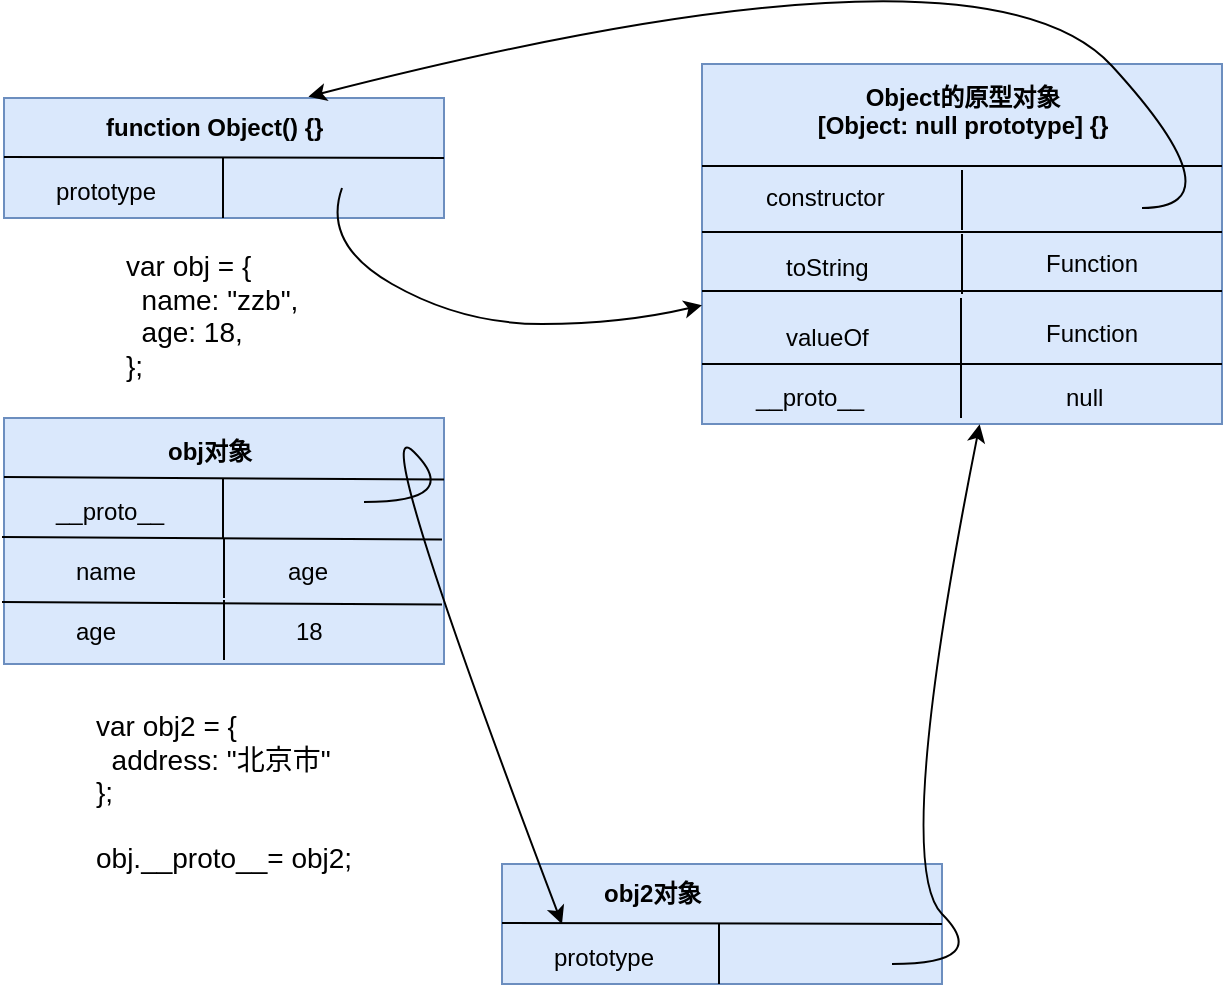 <mxfile version="12.2.4" pages="1"><diagram id="QtwDzZ83zhVugZh8iwQF" name="Page-1"><mxGraphModel dx="753" dy="516" grid="1" gridSize="10" guides="1" tooltips="1" connect="1" arrows="1" fold="1" page="1" pageScale="1" pageWidth="827" pageHeight="1169" math="0" shadow="0"><root><mxCell id="0"/><mxCell id="1" parent="0"/><mxCell id="2" value="" style="rounded=0;whiteSpace=wrap;html=1;fillColor=#dae8fc;strokeColor=#6c8ebf;" parent="1" vertex="1"><mxGeometry x="41" y="87" width="220" height="60" as="geometry"/></mxCell><mxCell id="3" value="" style="endArrow=none;html=1;entryX=1;entryY=0.5;entryDx=0;entryDy=0;" parent="1" target="2" edge="1"><mxGeometry width="50" height="50" relative="1" as="geometry"><mxPoint x="41" y="116.5" as="sourcePoint"/><mxPoint x="161" y="116.5" as="targetPoint"/></mxGeometry></mxCell><mxCell id="4" value="&lt;b&gt;function Object() {}&lt;/b&gt;" style="text;html=1;resizable=0;points=[];autosize=1;align=left;verticalAlign=top;spacingTop=-4;" parent="1" vertex="1"><mxGeometry x="90" y="92" width="120" height="20" as="geometry"/></mxCell><mxCell id="5" value="prototype" style="text;html=1;resizable=0;points=[];autosize=1;align=left;verticalAlign=top;spacingTop=-4;" parent="1" vertex="1"><mxGeometry x="65" y="124" width="70" height="20" as="geometry"/></mxCell><mxCell id="6" value="" style="endArrow=none;html=1;" parent="1" edge="1"><mxGeometry width="50" height="50" relative="1" as="geometry"><mxPoint x="150.5" y="147" as="sourcePoint"/><mxPoint x="150.5" y="117" as="targetPoint"/></mxGeometry></mxCell><mxCell id="7" value="" style="rounded=0;whiteSpace=wrap;html=1;fillColor=#dae8fc;strokeColor=#6c8ebf;" parent="1" vertex="1"><mxGeometry x="41" y="247" width="220" height="123" as="geometry"/></mxCell><mxCell id="8" value="" style="endArrow=none;html=1;entryX=1;entryY=0.25;entryDx=0;entryDy=0;" parent="1" target="7" edge="1"><mxGeometry width="50" height="50" relative="1" as="geometry"><mxPoint x="41" y="276.5" as="sourcePoint"/><mxPoint x="161" y="276.5" as="targetPoint"/></mxGeometry></mxCell><mxCell id="9" value="&lt;b&gt;obj对象&lt;/b&gt;" style="text;html=1;resizable=0;points=[];autosize=1;align=left;verticalAlign=top;spacingTop=-4;" parent="1" vertex="1"><mxGeometry x="121" y="254" width="60" height="20" as="geometry"/></mxCell><mxCell id="10" value="__proto__" style="text;html=1;resizable=0;points=[];autosize=1;align=left;verticalAlign=top;spacingTop=-4;" parent="1" vertex="1"><mxGeometry x="65" y="284" width="70" height="20" as="geometry"/></mxCell><mxCell id="11" value="" style="endArrow=none;html=1;" parent="1" edge="1"><mxGeometry width="50" height="50" relative="1" as="geometry"><mxPoint x="150.5" y="307" as="sourcePoint"/><mxPoint x="150.5" y="277" as="targetPoint"/></mxGeometry></mxCell><mxCell id="12" value="&lt;div style=&quot;font-size: 14px ; line-height: 118% ; white-space: pre&quot;&gt;&lt;div&gt;&lt;span style=&quot;background-color: rgb(255 , 255 , 255)&quot;&gt;var obj = {&lt;/span&gt;&lt;/div&gt;&lt;div&gt;&lt;span style=&quot;background-color: rgb(255 , 255 , 255)&quot;&gt;&amp;nbsp; name: &quot;zzb&quot;,&lt;/span&gt;&lt;/div&gt;&lt;div&gt;&lt;span style=&quot;background-color: rgb(255 , 255 , 255)&quot;&gt;&amp;nbsp; age: 18,&lt;/span&gt;&lt;/div&gt;&lt;div&gt;&lt;span style=&quot;background-color: rgb(255 , 255 , 255)&quot;&gt;};&lt;/span&gt;&lt;/div&gt;&lt;/div&gt;" style="text;html=1;resizable=0;points=[];autosize=1;align=left;verticalAlign=top;spacingTop=-4;" parent="1" vertex="1"><mxGeometry x="100" y="160" width="100" height="70" as="geometry"/></mxCell><mxCell id="13" value="" style="rounded=0;whiteSpace=wrap;html=1;fillColor=#dae8fc;strokeColor=#6c8ebf;" parent="1" vertex="1"><mxGeometry x="390" y="70" width="260" height="180" as="geometry"/></mxCell><mxCell id="14" value="" style="endArrow=none;html=1;" parent="1" edge="1"><mxGeometry width="50" height="50" relative="1" as="geometry"><mxPoint x="390" y="121" as="sourcePoint"/><mxPoint x="650" y="121" as="targetPoint"/></mxGeometry></mxCell><mxCell id="15" value="" style="endArrow=none;html=1;" parent="1" edge="1"><mxGeometry width="50" height="50" relative="1" as="geometry"><mxPoint x="390" y="154" as="sourcePoint"/><mxPoint x="650" y="154" as="targetPoint"/></mxGeometry></mxCell><mxCell id="16" value="&lt;b&gt;Object的原型对象&lt;br&gt;[Object: null prototype] {}&lt;br&gt;&lt;/b&gt;" style="text;html=1;resizable=0;points=[];autosize=1;align=center;verticalAlign=top;spacingTop=-4;" parent="1" vertex="1"><mxGeometry x="440" y="77" width="160" height="30" as="geometry"/></mxCell><mxCell id="17" value="constructor" style="text;html=1;resizable=0;points=[];autosize=1;align=left;verticalAlign=top;spacingTop=-4;" parent="1" vertex="1"><mxGeometry x="420" y="127" width="70" height="20" as="geometry"/></mxCell><mxCell id="18" value="" style="endArrow=none;html=1;" parent="1" edge="1"><mxGeometry width="50" height="50" relative="1" as="geometry"><mxPoint x="520" y="153" as="sourcePoint"/><mxPoint x="520" y="123" as="targetPoint"/></mxGeometry></mxCell><mxCell id="19" value="" style="endArrow=none;html=1;" parent="1" edge="1"><mxGeometry width="50" height="50" relative="1" as="geometry"><mxPoint x="520" y="185" as="sourcePoint"/><mxPoint x="520" y="155" as="targetPoint"/></mxGeometry></mxCell><mxCell id="20" value="toString" style="text;html=1;resizable=0;points=[];autosize=1;align=left;verticalAlign=top;spacingTop=-4;" parent="1" vertex="1"><mxGeometry x="430" y="162" width="60" height="20" as="geometry"/></mxCell><mxCell id="21" value="Function" style="text;html=1;resizable=0;points=[];autosize=1;align=left;verticalAlign=top;spacingTop=-4;" parent="1" vertex="1"><mxGeometry x="560" y="160" width="60" height="20" as="geometry"/></mxCell><mxCell id="22" value="" style="curved=1;endArrow=classic;html=1;entryX=0.692;entryY=-0.011;entryDx=0;entryDy=0;entryPerimeter=0;" parent="1" target="2" edge="1"><mxGeometry width="50" height="50" relative="1" as="geometry"><mxPoint x="610" y="142" as="sourcePoint"/><mxPoint x="380" y="20" as="targetPoint"/><Array as="points"><mxPoint x="660" y="142"/><mxPoint x="530"/></Array></mxGeometry></mxCell><mxCell id="84" value="" style="endArrow=none;html=1;" parent="1" edge="1"><mxGeometry width="50" height="50" relative="1" as="geometry"><mxPoint x="151" y="337" as="sourcePoint"/><mxPoint x="151" y="307" as="targetPoint"/></mxGeometry></mxCell><mxCell id="85" value="" style="endArrow=none;html=1;" parent="1" edge="1"><mxGeometry width="50" height="50" relative="1" as="geometry"><mxPoint x="151" y="368" as="sourcePoint"/><mxPoint x="151" y="338" as="targetPoint"/></mxGeometry></mxCell><mxCell id="86" value="" style="endArrow=none;html=1;entryX=1;entryY=0.25;entryDx=0;entryDy=0;" parent="1" edge="1"><mxGeometry width="50" height="50" relative="1" as="geometry"><mxPoint x="40" y="306.5" as="sourcePoint"/><mxPoint x="260" y="307.75" as="targetPoint"/></mxGeometry></mxCell><mxCell id="87" value="" style="endArrow=none;html=1;entryX=1;entryY=0.25;entryDx=0;entryDy=0;" parent="1" edge="1"><mxGeometry width="50" height="50" relative="1" as="geometry"><mxPoint x="40" y="339" as="sourcePoint"/><mxPoint x="260" y="340.25" as="targetPoint"/></mxGeometry></mxCell><mxCell id="88" value="name&lt;br&gt;" style="text;html=1;resizable=0;points=[];autosize=1;align=left;verticalAlign=top;spacingTop=-4;" parent="1" vertex="1"><mxGeometry x="75" y="314" width="50" height="20" as="geometry"/></mxCell><mxCell id="89" value="age" style="text;html=1;resizable=0;points=[];autosize=1;align=left;verticalAlign=top;spacingTop=-4;" parent="1" vertex="1"><mxGeometry x="75" y="344" width="40" height="20" as="geometry"/></mxCell><mxCell id="90" value="18" style="text;html=1;resizable=0;points=[];autosize=1;align=left;verticalAlign=top;spacingTop=-4;" parent="1" vertex="1"><mxGeometry x="185" y="344" width="30" height="20" as="geometry"/></mxCell><mxCell id="91" value="age" style="text;html=1;resizable=0;points=[];autosize=1;align=left;verticalAlign=top;spacingTop=-4;" parent="1" vertex="1"><mxGeometry x="181" y="314" width="40" height="20" as="geometry"/></mxCell><mxCell id="92" value="" style="endArrow=none;html=1;" parent="1" edge="1"><mxGeometry width="50" height="50" relative="1" as="geometry"><mxPoint x="519.5" y="217" as="sourcePoint"/><mxPoint x="519.5" y="187" as="targetPoint"/></mxGeometry></mxCell><mxCell id="93" value="" style="endArrow=none;html=1;" parent="1" edge="1"><mxGeometry width="50" height="50" relative="1" as="geometry"><mxPoint x="519.5" y="247" as="sourcePoint"/><mxPoint x="519.5" y="217" as="targetPoint"/></mxGeometry></mxCell><mxCell id="95" value="" style="endArrow=none;html=1;" parent="1" edge="1"><mxGeometry width="50" height="50" relative="1" as="geometry"><mxPoint x="390" y="183.5" as="sourcePoint"/><mxPoint x="650" y="183.5" as="targetPoint"/></mxGeometry></mxCell><mxCell id="96" value="" style="endArrow=none;html=1;" parent="1" edge="1"><mxGeometry width="50" height="50" relative="1" as="geometry"><mxPoint x="390" y="220" as="sourcePoint"/><mxPoint x="650" y="220" as="targetPoint"/></mxGeometry></mxCell><mxCell id="97" value="valueOf" style="text;html=1;resizable=0;points=[];autosize=1;align=left;verticalAlign=top;spacingTop=-4;" parent="1" vertex="1"><mxGeometry x="430" y="197" width="60" height="20" as="geometry"/></mxCell><mxCell id="98" value="__proto__" style="text;html=1;resizable=0;points=[];autosize=1;align=left;verticalAlign=top;spacingTop=-4;" parent="1" vertex="1"><mxGeometry x="415" y="227" width="70" height="20" as="geometry"/></mxCell><mxCell id="99" value="null" style="text;html=1;resizable=0;points=[];autosize=1;align=left;verticalAlign=top;spacingTop=-4;" parent="1" vertex="1"><mxGeometry x="570" y="227" width="30" height="20" as="geometry"/></mxCell><mxCell id="100" value="Function" style="text;html=1;resizable=0;points=[];autosize=1;align=left;verticalAlign=top;spacingTop=-4;" parent="1" vertex="1"><mxGeometry x="560" y="195" width="60" height="20" as="geometry"/></mxCell><mxCell id="101" value="" style="curved=1;endArrow=classic;html=1;" parent="1" target="13" edge="1"><mxGeometry width="50" height="50" relative="1" as="geometry"><mxPoint x="210" y="132" as="sourcePoint"/><mxPoint x="260" y="82" as="targetPoint"/><Array as="points"><mxPoint x="200" y="160"/><mxPoint x="270" y="200"/><mxPoint x="350" y="200"/></Array></mxGeometry></mxCell><mxCell id="102" value="&lt;div style=&quot;font-size: 14px ; line-height: 118% ; white-space: pre&quot;&gt;&lt;div&gt;&lt;span style=&quot;background-color: rgb(255 , 255 , 255)&quot;&gt;var obj2 = {&lt;/span&gt;&lt;/div&gt;&lt;div&gt;&lt;span style=&quot;background-color: rgb(255 , 255 , 255)&quot;&gt;&amp;nbsp; address: &quot;北京市&quot;&lt;/span&gt;&lt;/div&gt;&lt;div&gt;&lt;span style=&quot;background-color: rgb(255 , 255 , 255)&quot;&gt;};&lt;/span&gt;&lt;/div&gt;&lt;div&gt;&lt;span style=&quot;background-color: rgb(255 , 255 , 255)&quot;&gt;&lt;br&gt;&lt;/span&gt;&lt;/div&gt;&lt;div&gt;&lt;span style=&quot;background-color: rgb(255 , 255 , 255)&quot;&gt;obj.__proto__= obj2;&lt;/span&gt;&lt;/div&gt;&lt;/div&gt;" style="text;html=1;resizable=0;points=[];autosize=1;align=left;verticalAlign=top;spacingTop=-4;" parent="1" vertex="1"><mxGeometry x="85" y="390" width="140" height="80" as="geometry"/></mxCell><mxCell id="107" value="" style="rounded=0;whiteSpace=wrap;html=1;fillColor=#dae8fc;strokeColor=#6c8ebf;" parent="1" vertex="1"><mxGeometry x="290" y="470" width="220" height="60" as="geometry"/></mxCell><mxCell id="108" value="" style="endArrow=none;html=1;entryX=1;entryY=0.5;entryDx=0;entryDy=0;" parent="1" target="107" edge="1"><mxGeometry width="50" height="50" relative="1" as="geometry"><mxPoint x="290" y="499.5" as="sourcePoint"/><mxPoint x="410" y="499.5" as="targetPoint"/></mxGeometry></mxCell><mxCell id="109" value="&lt;b&gt;obj2对象&lt;/b&gt;" style="text;html=1;resizable=0;points=[];autosize=1;align=left;verticalAlign=top;spacingTop=-4;" parent="1" vertex="1"><mxGeometry x="339" y="475" width="60" height="20" as="geometry"/></mxCell><mxCell id="110" value="prototype" style="text;html=1;resizable=0;points=[];autosize=1;align=left;verticalAlign=top;spacingTop=-4;" parent="1" vertex="1"><mxGeometry x="314" y="507" width="70" height="20" as="geometry"/></mxCell><mxCell id="113" value="" style="endArrow=none;html=1;" parent="1" edge="1"><mxGeometry width="50" height="50" relative="1" as="geometry"><mxPoint x="398.5" y="530" as="sourcePoint"/><mxPoint x="398.5" y="500" as="targetPoint"/></mxGeometry></mxCell><mxCell id="127" value="" style="curved=1;endArrow=classic;html=1;" parent="1" edge="1"><mxGeometry width="50" height="50" relative="1" as="geometry"><mxPoint x="221" y="289" as="sourcePoint"/><mxPoint x="320" y="500" as="targetPoint"/><Array as="points"><mxPoint x="271" y="289"/><mxPoint x="221" y="239"/></Array></mxGeometry></mxCell><mxCell id="128" value="" style="curved=1;endArrow=classic;html=1;entryX=0.534;entryY=1.001;entryDx=0;entryDy=0;entryPerimeter=0;" parent="1" target="13" edge="1"><mxGeometry width="50" height="50" relative="1" as="geometry"><mxPoint x="485" y="520" as="sourcePoint"/><mxPoint x="535" y="470" as="targetPoint"/><Array as="points"><mxPoint x="535" y="520"/><mxPoint x="485" y="470"/></Array></mxGeometry></mxCell></root></mxGraphModel></diagram></mxfile>